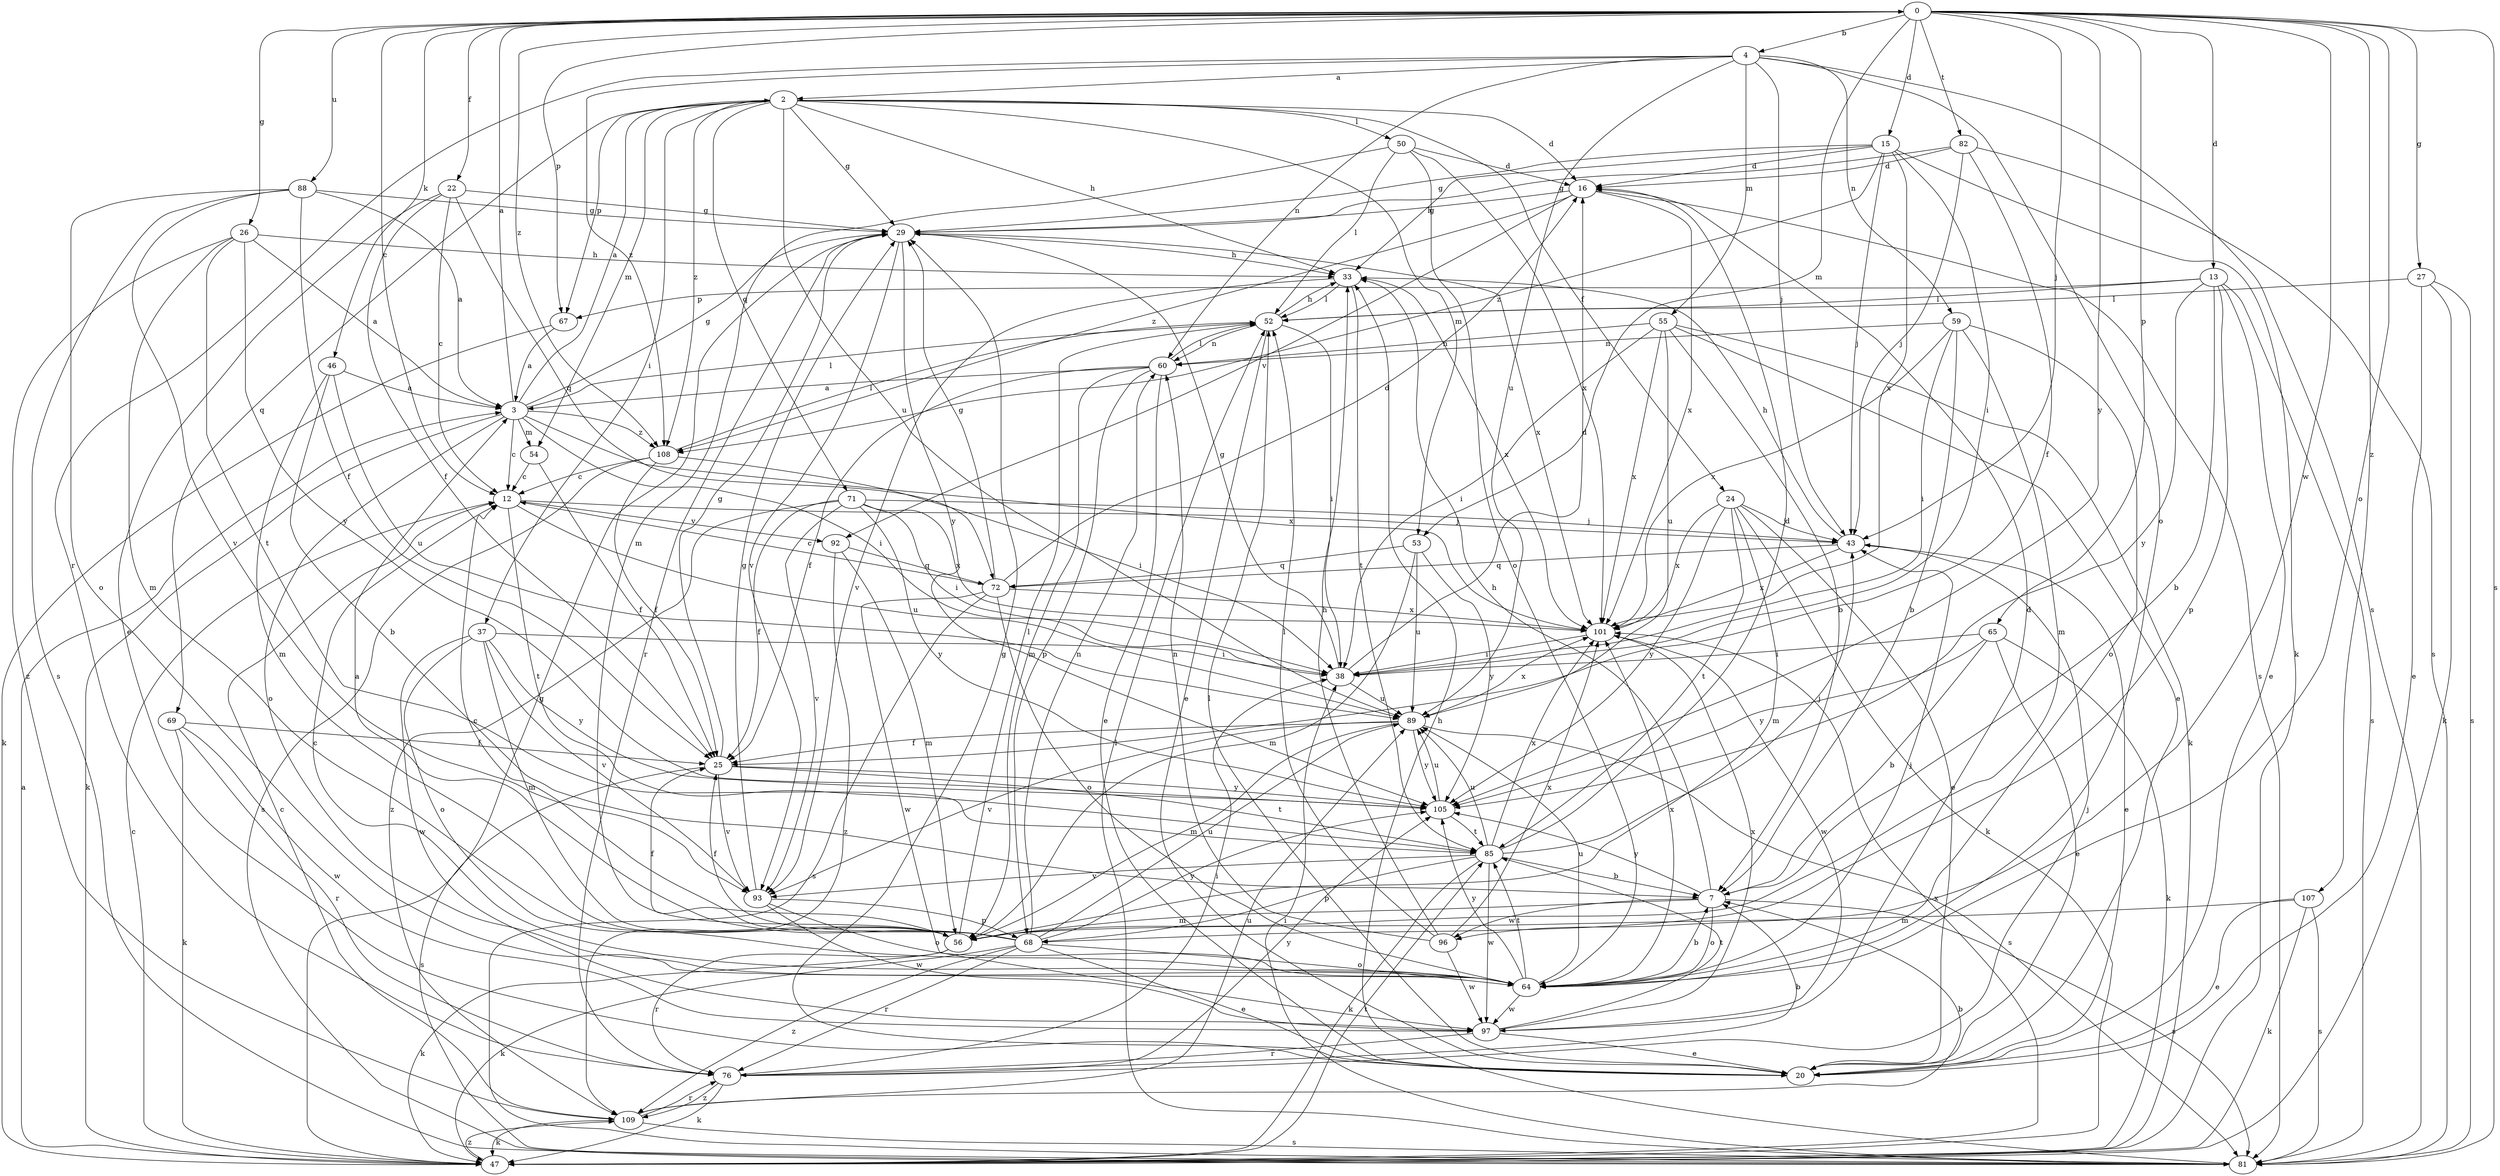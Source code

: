 strict digraph  {
0;
2;
3;
4;
7;
12;
13;
15;
16;
20;
22;
24;
25;
26;
27;
29;
33;
37;
38;
43;
46;
47;
50;
52;
53;
54;
55;
56;
59;
60;
64;
65;
67;
68;
69;
71;
72;
76;
81;
82;
85;
88;
89;
92;
93;
96;
97;
101;
105;
107;
108;
109;
0 -> 4  [label=b];
0 -> 12  [label=c];
0 -> 13  [label=d];
0 -> 15  [label=d];
0 -> 22  [label=f];
0 -> 26  [label=g];
0 -> 27  [label=g];
0 -> 43  [label=j];
0 -> 46  [label=k];
0 -> 53  [label=m];
0 -> 64  [label=o];
0 -> 65  [label=p];
0 -> 67  [label=p];
0 -> 81  [label=s];
0 -> 82  [label=t];
0 -> 88  [label=u];
0 -> 96  [label=w];
0 -> 105  [label=y];
0 -> 107  [label=z];
0 -> 108  [label=z];
2 -> 16  [label=d];
2 -> 24  [label=f];
2 -> 29  [label=g];
2 -> 33  [label=h];
2 -> 37  [label=i];
2 -> 50  [label=l];
2 -> 53  [label=m];
2 -> 54  [label=m];
2 -> 67  [label=p];
2 -> 69  [label=q];
2 -> 71  [label=q];
2 -> 89  [label=u];
2 -> 108  [label=z];
3 -> 0  [label=a];
3 -> 2  [label=a];
3 -> 12  [label=c];
3 -> 29  [label=g];
3 -> 38  [label=i];
3 -> 47  [label=k];
3 -> 52  [label=l];
3 -> 54  [label=m];
3 -> 64  [label=o];
3 -> 101  [label=x];
3 -> 108  [label=z];
4 -> 2  [label=a];
4 -> 43  [label=j];
4 -> 55  [label=m];
4 -> 59  [label=n];
4 -> 60  [label=n];
4 -> 64  [label=o];
4 -> 76  [label=r];
4 -> 81  [label=s];
4 -> 89  [label=u];
4 -> 108  [label=z];
7 -> 33  [label=h];
7 -> 56  [label=m];
7 -> 64  [label=o];
7 -> 81  [label=s];
7 -> 96  [label=w];
7 -> 105  [label=y];
12 -> 43  [label=j];
12 -> 85  [label=t];
12 -> 89  [label=u];
12 -> 92  [label=v];
13 -> 7  [label=b];
13 -> 20  [label=e];
13 -> 52  [label=l];
13 -> 67  [label=p];
13 -> 68  [label=p];
13 -> 81  [label=s];
13 -> 105  [label=y];
15 -> 16  [label=d];
15 -> 29  [label=g];
15 -> 33  [label=h];
15 -> 38  [label=i];
15 -> 43  [label=j];
15 -> 47  [label=k];
15 -> 101  [label=x];
15 -> 108  [label=z];
16 -> 29  [label=g];
16 -> 81  [label=s];
16 -> 92  [label=v];
16 -> 101  [label=x];
16 -> 108  [label=z];
20 -> 29  [label=g];
20 -> 52  [label=l];
22 -> 12  [label=c];
22 -> 20  [label=e];
22 -> 25  [label=f];
22 -> 29  [label=g];
22 -> 72  [label=q];
24 -> 20  [label=e];
24 -> 43  [label=j];
24 -> 47  [label=k];
24 -> 56  [label=m];
24 -> 85  [label=t];
24 -> 101  [label=x];
24 -> 105  [label=y];
25 -> 29  [label=g];
25 -> 81  [label=s];
25 -> 85  [label=t];
25 -> 93  [label=v];
25 -> 105  [label=y];
26 -> 3  [label=a];
26 -> 33  [label=h];
26 -> 56  [label=m];
26 -> 85  [label=t];
26 -> 105  [label=y];
26 -> 109  [label=z];
27 -> 20  [label=e];
27 -> 47  [label=k];
27 -> 52  [label=l];
27 -> 81  [label=s];
29 -> 33  [label=h];
29 -> 76  [label=r];
29 -> 93  [label=v];
29 -> 101  [label=x];
29 -> 105  [label=y];
33 -> 52  [label=l];
33 -> 85  [label=t];
33 -> 93  [label=v];
33 -> 101  [label=x];
37 -> 38  [label=i];
37 -> 56  [label=m];
37 -> 64  [label=o];
37 -> 93  [label=v];
37 -> 97  [label=w];
37 -> 105  [label=y];
38 -> 16  [label=d];
38 -> 29  [label=g];
38 -> 89  [label=u];
43 -> 20  [label=e];
43 -> 33  [label=h];
43 -> 72  [label=q];
43 -> 101  [label=x];
46 -> 3  [label=a];
46 -> 7  [label=b];
46 -> 56  [label=m];
46 -> 89  [label=u];
47 -> 3  [label=a];
47 -> 12  [label=c];
47 -> 29  [label=g];
47 -> 85  [label=t];
47 -> 101  [label=x];
47 -> 109  [label=z];
50 -> 16  [label=d];
50 -> 52  [label=l];
50 -> 56  [label=m];
50 -> 64  [label=o];
50 -> 101  [label=x];
52 -> 20  [label=e];
52 -> 33  [label=h];
52 -> 38  [label=i];
52 -> 60  [label=n];
53 -> 56  [label=m];
53 -> 72  [label=q];
53 -> 89  [label=u];
53 -> 105  [label=y];
54 -> 12  [label=c];
54 -> 25  [label=f];
55 -> 7  [label=b];
55 -> 20  [label=e];
55 -> 38  [label=i];
55 -> 47  [label=k];
55 -> 60  [label=n];
55 -> 89  [label=u];
55 -> 101  [label=x];
56 -> 25  [label=f];
56 -> 47  [label=k];
56 -> 52  [label=l];
56 -> 76  [label=r];
59 -> 7  [label=b];
59 -> 38  [label=i];
59 -> 56  [label=m];
59 -> 60  [label=n];
59 -> 64  [label=o];
59 -> 101  [label=x];
60 -> 3  [label=a];
60 -> 20  [label=e];
60 -> 25  [label=f];
60 -> 52  [label=l];
60 -> 56  [label=m];
60 -> 68  [label=p];
64 -> 7  [label=b];
64 -> 12  [label=c];
64 -> 43  [label=j];
64 -> 85  [label=t];
64 -> 89  [label=u];
64 -> 97  [label=w];
64 -> 101  [label=x];
64 -> 105  [label=y];
65 -> 7  [label=b];
65 -> 20  [label=e];
65 -> 38  [label=i];
65 -> 47  [label=k];
65 -> 105  [label=y];
67 -> 3  [label=a];
67 -> 47  [label=k];
68 -> 3  [label=a];
68 -> 12  [label=c];
68 -> 20  [label=e];
68 -> 25  [label=f];
68 -> 47  [label=k];
68 -> 60  [label=n];
68 -> 64  [label=o];
68 -> 76  [label=r];
68 -> 89  [label=u];
68 -> 105  [label=y];
68 -> 109  [label=z];
69 -> 25  [label=f];
69 -> 47  [label=k];
69 -> 76  [label=r];
69 -> 97  [label=w];
71 -> 25  [label=f];
71 -> 38  [label=i];
71 -> 43  [label=j];
71 -> 93  [label=v];
71 -> 101  [label=x];
71 -> 105  [label=y];
71 -> 109  [label=z];
72 -> 12  [label=c];
72 -> 16  [label=d];
72 -> 29  [label=g];
72 -> 64  [label=o];
72 -> 81  [label=s];
72 -> 97  [label=w];
72 -> 101  [label=x];
76 -> 7  [label=b];
76 -> 38  [label=i];
76 -> 43  [label=j];
76 -> 47  [label=k];
76 -> 105  [label=y];
76 -> 109  [label=z];
81 -> 33  [label=h];
81 -> 38  [label=i];
81 -> 52  [label=l];
82 -> 16  [label=d];
82 -> 25  [label=f];
82 -> 29  [label=g];
82 -> 43  [label=j];
82 -> 81  [label=s];
85 -> 7  [label=b];
85 -> 16  [label=d];
85 -> 43  [label=j];
85 -> 47  [label=k];
85 -> 68  [label=p];
85 -> 89  [label=u];
85 -> 93  [label=v];
85 -> 97  [label=w];
85 -> 101  [label=x];
88 -> 3  [label=a];
88 -> 25  [label=f];
88 -> 29  [label=g];
88 -> 64  [label=o];
88 -> 81  [label=s];
88 -> 93  [label=v];
89 -> 25  [label=f];
89 -> 56  [label=m];
89 -> 81  [label=s];
89 -> 93  [label=v];
89 -> 101  [label=x];
89 -> 105  [label=y];
92 -> 56  [label=m];
92 -> 72  [label=q];
92 -> 109  [label=z];
93 -> 29  [label=g];
93 -> 64  [label=o];
93 -> 68  [label=p];
93 -> 97  [label=w];
96 -> 33  [label=h];
96 -> 52  [label=l];
96 -> 60  [label=n];
96 -> 97  [label=w];
96 -> 101  [label=x];
97 -> 16  [label=d];
97 -> 20  [label=e];
97 -> 76  [label=r];
97 -> 85  [label=t];
97 -> 101  [label=x];
101 -> 38  [label=i];
101 -> 97  [label=w];
105 -> 85  [label=t];
105 -> 89  [label=u];
107 -> 20  [label=e];
107 -> 47  [label=k];
107 -> 56  [label=m];
107 -> 81  [label=s];
108 -> 12  [label=c];
108 -> 25  [label=f];
108 -> 38  [label=i];
108 -> 52  [label=l];
108 -> 81  [label=s];
109 -> 7  [label=b];
109 -> 12  [label=c];
109 -> 47  [label=k];
109 -> 76  [label=r];
109 -> 81  [label=s];
109 -> 89  [label=u];
}
